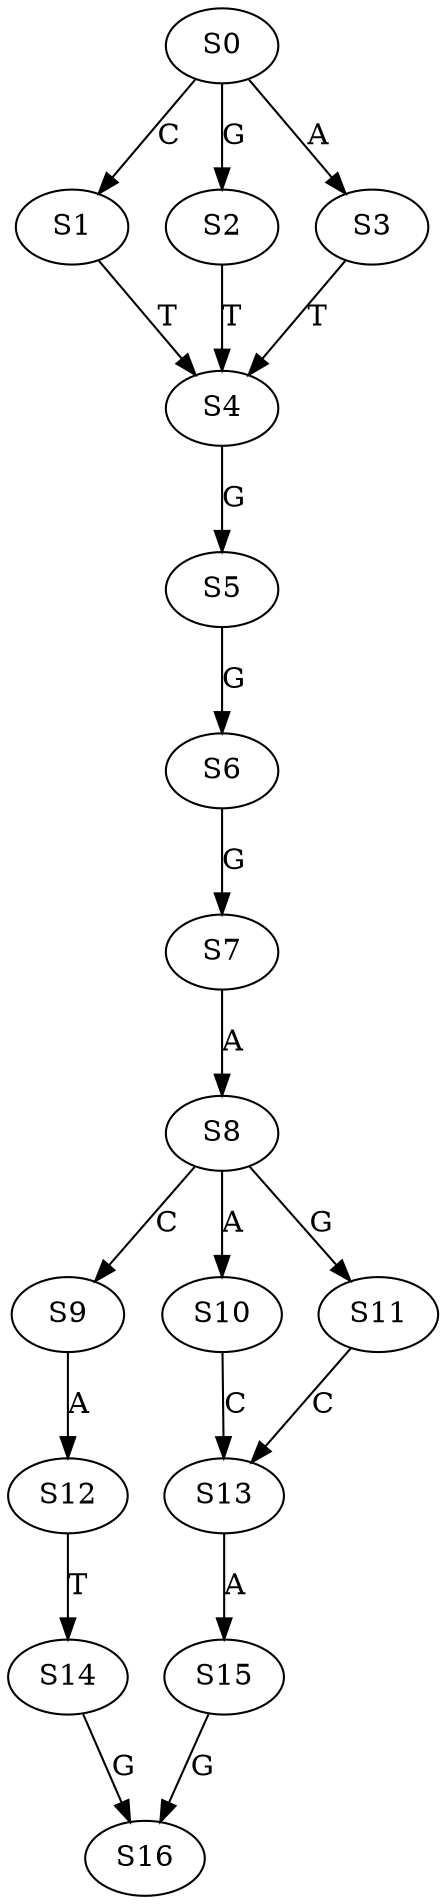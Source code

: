 strict digraph  {
	S0 -> S1 [ label = C ];
	S0 -> S2 [ label = G ];
	S0 -> S3 [ label = A ];
	S1 -> S4 [ label = T ];
	S2 -> S4 [ label = T ];
	S3 -> S4 [ label = T ];
	S4 -> S5 [ label = G ];
	S5 -> S6 [ label = G ];
	S6 -> S7 [ label = G ];
	S7 -> S8 [ label = A ];
	S8 -> S9 [ label = C ];
	S8 -> S10 [ label = A ];
	S8 -> S11 [ label = G ];
	S9 -> S12 [ label = A ];
	S10 -> S13 [ label = C ];
	S11 -> S13 [ label = C ];
	S12 -> S14 [ label = T ];
	S13 -> S15 [ label = A ];
	S14 -> S16 [ label = G ];
	S15 -> S16 [ label = G ];
}
